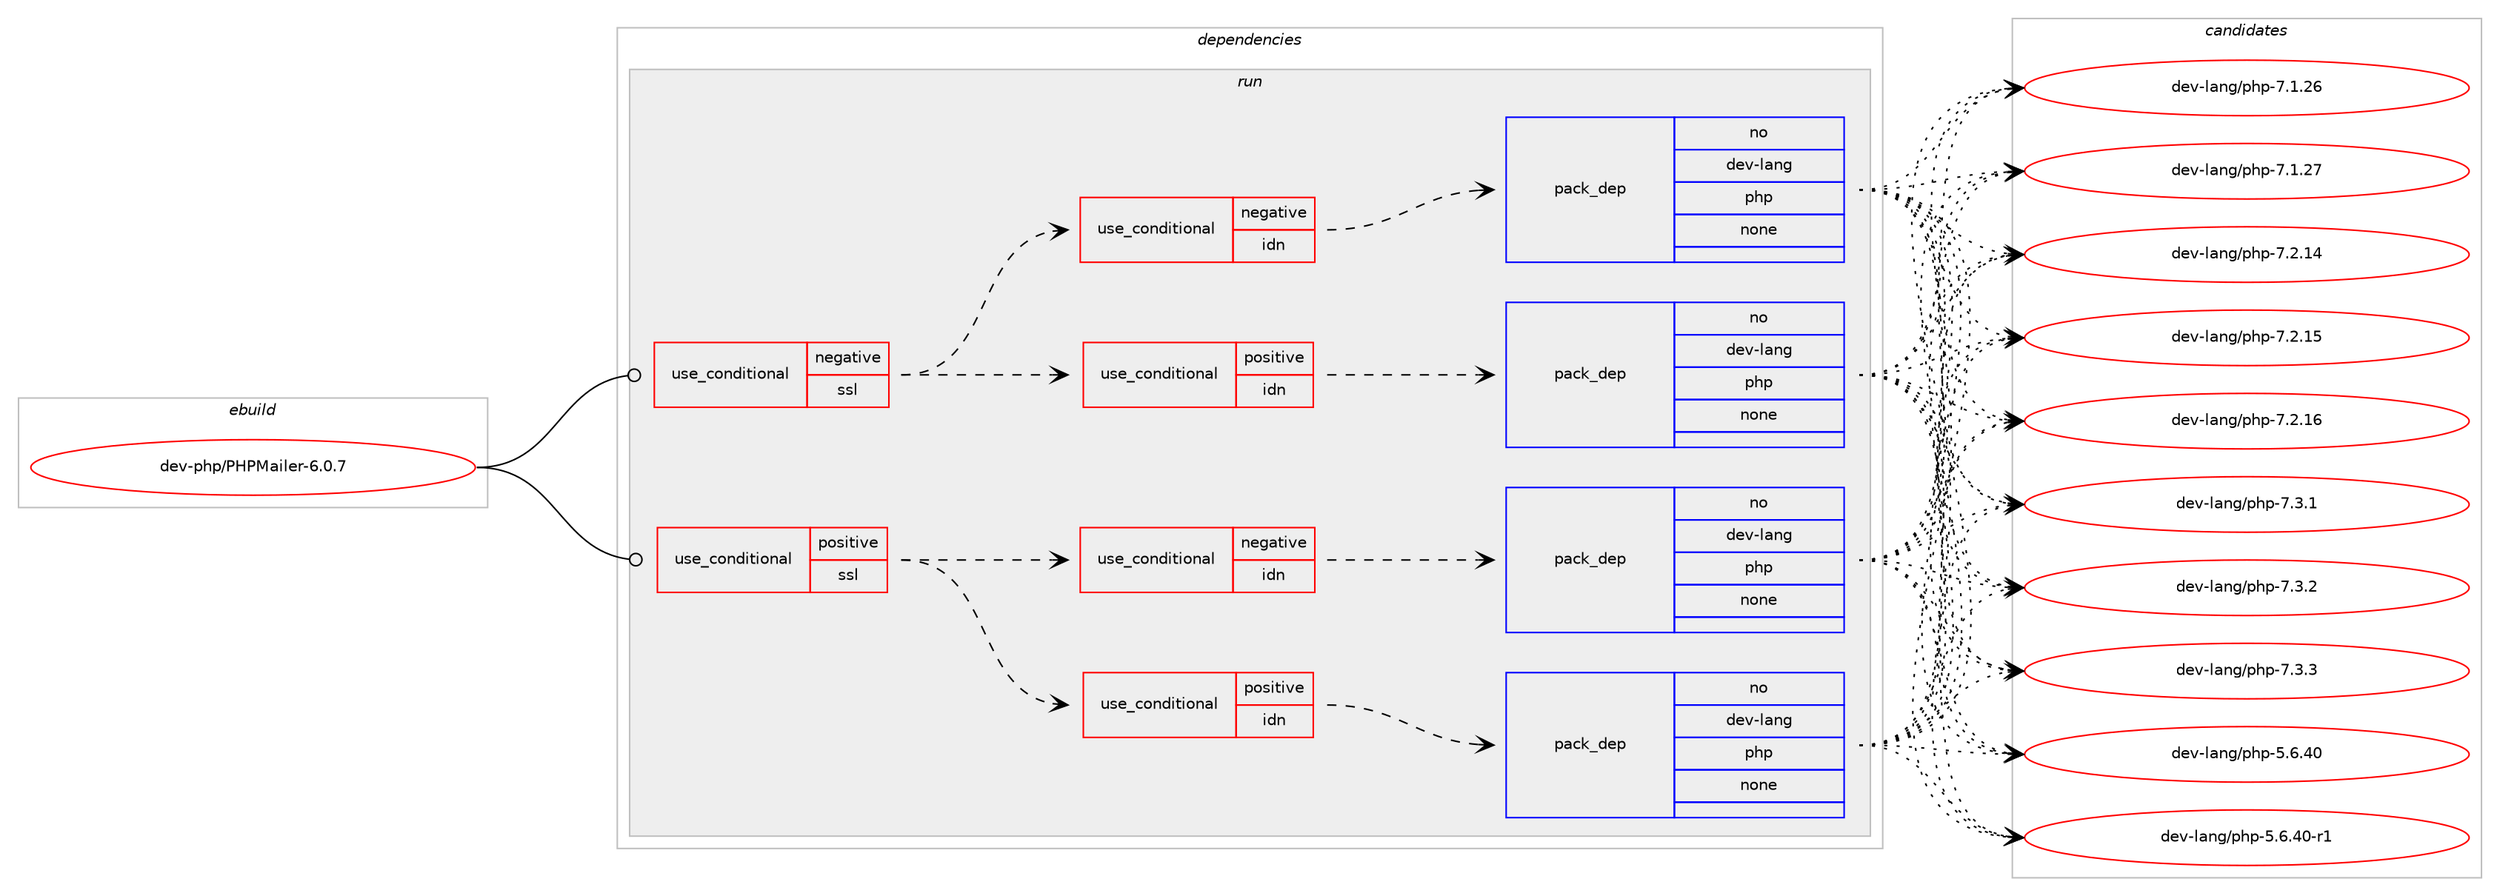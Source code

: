 digraph prolog {

# *************
# Graph options
# *************

newrank=true;
concentrate=true;
compound=true;
graph [rankdir=LR,fontname=Helvetica,fontsize=10,ranksep=1.5];#, ranksep=2.5, nodesep=0.2];
edge  [arrowhead=vee];
node  [fontname=Helvetica,fontsize=10];

# **********
# The ebuild
# **********

subgraph cluster_leftcol {
color=gray;
rank=same;
label=<<i>ebuild</i>>;
id [label="dev-php/PHPMailer-6.0.7", color=red, width=4, href="../dev-php/PHPMailer-6.0.7.svg"];
}

# ****************
# The dependencies
# ****************

subgraph cluster_midcol {
color=gray;
label=<<i>dependencies</i>>;
subgraph cluster_compile {
fillcolor="#eeeeee";
style=filled;
label=<<i>compile</i>>;
}
subgraph cluster_compileandrun {
fillcolor="#eeeeee";
style=filled;
label=<<i>compile and run</i>>;
}
subgraph cluster_run {
fillcolor="#eeeeee";
style=filled;
label=<<i>run</i>>;
subgraph cond369276 {
dependency1392653 [label=<<TABLE BORDER="0" CELLBORDER="1" CELLSPACING="0" CELLPADDING="4"><TR><TD ROWSPAN="3" CELLPADDING="10">use_conditional</TD></TR><TR><TD>negative</TD></TR><TR><TD>ssl</TD></TR></TABLE>>, shape=none, color=red];
subgraph cond369277 {
dependency1392654 [label=<<TABLE BORDER="0" CELLBORDER="1" CELLSPACING="0" CELLPADDING="4"><TR><TD ROWSPAN="3" CELLPADDING="10">use_conditional</TD></TR><TR><TD>positive</TD></TR><TR><TD>idn</TD></TR></TABLE>>, shape=none, color=red];
subgraph pack1000310 {
dependency1392655 [label=<<TABLE BORDER="0" CELLBORDER="1" CELLSPACING="0" CELLPADDING="4" WIDTH="220"><TR><TD ROWSPAN="6" CELLPADDING="30">pack_dep</TD></TR><TR><TD WIDTH="110">no</TD></TR><TR><TD>dev-lang</TD></TR><TR><TD>php</TD></TR><TR><TD>none</TD></TR><TR><TD></TD></TR></TABLE>>, shape=none, color=blue];
}
dependency1392654:e -> dependency1392655:w [weight=20,style="dashed",arrowhead="vee"];
}
dependency1392653:e -> dependency1392654:w [weight=20,style="dashed",arrowhead="vee"];
subgraph cond369278 {
dependency1392656 [label=<<TABLE BORDER="0" CELLBORDER="1" CELLSPACING="0" CELLPADDING="4"><TR><TD ROWSPAN="3" CELLPADDING="10">use_conditional</TD></TR><TR><TD>negative</TD></TR><TR><TD>idn</TD></TR></TABLE>>, shape=none, color=red];
subgraph pack1000311 {
dependency1392657 [label=<<TABLE BORDER="0" CELLBORDER="1" CELLSPACING="0" CELLPADDING="4" WIDTH="220"><TR><TD ROWSPAN="6" CELLPADDING="30">pack_dep</TD></TR><TR><TD WIDTH="110">no</TD></TR><TR><TD>dev-lang</TD></TR><TR><TD>php</TD></TR><TR><TD>none</TD></TR><TR><TD></TD></TR></TABLE>>, shape=none, color=blue];
}
dependency1392656:e -> dependency1392657:w [weight=20,style="dashed",arrowhead="vee"];
}
dependency1392653:e -> dependency1392656:w [weight=20,style="dashed",arrowhead="vee"];
}
id:e -> dependency1392653:w [weight=20,style="solid",arrowhead="odot"];
subgraph cond369279 {
dependency1392658 [label=<<TABLE BORDER="0" CELLBORDER="1" CELLSPACING="0" CELLPADDING="4"><TR><TD ROWSPAN="3" CELLPADDING="10">use_conditional</TD></TR><TR><TD>positive</TD></TR><TR><TD>ssl</TD></TR></TABLE>>, shape=none, color=red];
subgraph cond369280 {
dependency1392659 [label=<<TABLE BORDER="0" CELLBORDER="1" CELLSPACING="0" CELLPADDING="4"><TR><TD ROWSPAN="3" CELLPADDING="10">use_conditional</TD></TR><TR><TD>positive</TD></TR><TR><TD>idn</TD></TR></TABLE>>, shape=none, color=red];
subgraph pack1000312 {
dependency1392660 [label=<<TABLE BORDER="0" CELLBORDER="1" CELLSPACING="0" CELLPADDING="4" WIDTH="220"><TR><TD ROWSPAN="6" CELLPADDING="30">pack_dep</TD></TR><TR><TD WIDTH="110">no</TD></TR><TR><TD>dev-lang</TD></TR><TR><TD>php</TD></TR><TR><TD>none</TD></TR><TR><TD></TD></TR></TABLE>>, shape=none, color=blue];
}
dependency1392659:e -> dependency1392660:w [weight=20,style="dashed",arrowhead="vee"];
}
dependency1392658:e -> dependency1392659:w [weight=20,style="dashed",arrowhead="vee"];
subgraph cond369281 {
dependency1392661 [label=<<TABLE BORDER="0" CELLBORDER="1" CELLSPACING="0" CELLPADDING="4"><TR><TD ROWSPAN="3" CELLPADDING="10">use_conditional</TD></TR><TR><TD>negative</TD></TR><TR><TD>idn</TD></TR></TABLE>>, shape=none, color=red];
subgraph pack1000313 {
dependency1392662 [label=<<TABLE BORDER="0" CELLBORDER="1" CELLSPACING="0" CELLPADDING="4" WIDTH="220"><TR><TD ROWSPAN="6" CELLPADDING="30">pack_dep</TD></TR><TR><TD WIDTH="110">no</TD></TR><TR><TD>dev-lang</TD></TR><TR><TD>php</TD></TR><TR><TD>none</TD></TR><TR><TD></TD></TR></TABLE>>, shape=none, color=blue];
}
dependency1392661:e -> dependency1392662:w [weight=20,style="dashed",arrowhead="vee"];
}
dependency1392658:e -> dependency1392661:w [weight=20,style="dashed",arrowhead="vee"];
}
id:e -> dependency1392658:w [weight=20,style="solid",arrowhead="odot"];
}
}

# **************
# The candidates
# **************

subgraph cluster_choices {
rank=same;
color=gray;
label=<<i>candidates</i>>;

subgraph choice1000310 {
color=black;
nodesep=1;
choice10010111845108971101034711210411245534654465248 [label="dev-lang/php-5.6.40", color=red, width=4,href="../dev-lang/php-5.6.40.svg"];
choice100101118451089711010347112104112455346544652484511449 [label="dev-lang/php-5.6.40-r1", color=red, width=4,href="../dev-lang/php-5.6.40-r1.svg"];
choice10010111845108971101034711210411245554649465054 [label="dev-lang/php-7.1.26", color=red, width=4,href="../dev-lang/php-7.1.26.svg"];
choice10010111845108971101034711210411245554649465055 [label="dev-lang/php-7.1.27", color=red, width=4,href="../dev-lang/php-7.1.27.svg"];
choice10010111845108971101034711210411245554650464952 [label="dev-lang/php-7.2.14", color=red, width=4,href="../dev-lang/php-7.2.14.svg"];
choice10010111845108971101034711210411245554650464953 [label="dev-lang/php-7.2.15", color=red, width=4,href="../dev-lang/php-7.2.15.svg"];
choice10010111845108971101034711210411245554650464954 [label="dev-lang/php-7.2.16", color=red, width=4,href="../dev-lang/php-7.2.16.svg"];
choice100101118451089711010347112104112455546514649 [label="dev-lang/php-7.3.1", color=red, width=4,href="../dev-lang/php-7.3.1.svg"];
choice100101118451089711010347112104112455546514650 [label="dev-lang/php-7.3.2", color=red, width=4,href="../dev-lang/php-7.3.2.svg"];
choice100101118451089711010347112104112455546514651 [label="dev-lang/php-7.3.3", color=red, width=4,href="../dev-lang/php-7.3.3.svg"];
dependency1392655:e -> choice10010111845108971101034711210411245534654465248:w [style=dotted,weight="100"];
dependency1392655:e -> choice100101118451089711010347112104112455346544652484511449:w [style=dotted,weight="100"];
dependency1392655:e -> choice10010111845108971101034711210411245554649465054:w [style=dotted,weight="100"];
dependency1392655:e -> choice10010111845108971101034711210411245554649465055:w [style=dotted,weight="100"];
dependency1392655:e -> choice10010111845108971101034711210411245554650464952:w [style=dotted,weight="100"];
dependency1392655:e -> choice10010111845108971101034711210411245554650464953:w [style=dotted,weight="100"];
dependency1392655:e -> choice10010111845108971101034711210411245554650464954:w [style=dotted,weight="100"];
dependency1392655:e -> choice100101118451089711010347112104112455546514649:w [style=dotted,weight="100"];
dependency1392655:e -> choice100101118451089711010347112104112455546514650:w [style=dotted,weight="100"];
dependency1392655:e -> choice100101118451089711010347112104112455546514651:w [style=dotted,weight="100"];
}
subgraph choice1000311 {
color=black;
nodesep=1;
choice10010111845108971101034711210411245534654465248 [label="dev-lang/php-5.6.40", color=red, width=4,href="../dev-lang/php-5.6.40.svg"];
choice100101118451089711010347112104112455346544652484511449 [label="dev-lang/php-5.6.40-r1", color=red, width=4,href="../dev-lang/php-5.6.40-r1.svg"];
choice10010111845108971101034711210411245554649465054 [label="dev-lang/php-7.1.26", color=red, width=4,href="../dev-lang/php-7.1.26.svg"];
choice10010111845108971101034711210411245554649465055 [label="dev-lang/php-7.1.27", color=red, width=4,href="../dev-lang/php-7.1.27.svg"];
choice10010111845108971101034711210411245554650464952 [label="dev-lang/php-7.2.14", color=red, width=4,href="../dev-lang/php-7.2.14.svg"];
choice10010111845108971101034711210411245554650464953 [label="dev-lang/php-7.2.15", color=red, width=4,href="../dev-lang/php-7.2.15.svg"];
choice10010111845108971101034711210411245554650464954 [label="dev-lang/php-7.2.16", color=red, width=4,href="../dev-lang/php-7.2.16.svg"];
choice100101118451089711010347112104112455546514649 [label="dev-lang/php-7.3.1", color=red, width=4,href="../dev-lang/php-7.3.1.svg"];
choice100101118451089711010347112104112455546514650 [label="dev-lang/php-7.3.2", color=red, width=4,href="../dev-lang/php-7.3.2.svg"];
choice100101118451089711010347112104112455546514651 [label="dev-lang/php-7.3.3", color=red, width=4,href="../dev-lang/php-7.3.3.svg"];
dependency1392657:e -> choice10010111845108971101034711210411245534654465248:w [style=dotted,weight="100"];
dependency1392657:e -> choice100101118451089711010347112104112455346544652484511449:w [style=dotted,weight="100"];
dependency1392657:e -> choice10010111845108971101034711210411245554649465054:w [style=dotted,weight="100"];
dependency1392657:e -> choice10010111845108971101034711210411245554649465055:w [style=dotted,weight="100"];
dependency1392657:e -> choice10010111845108971101034711210411245554650464952:w [style=dotted,weight="100"];
dependency1392657:e -> choice10010111845108971101034711210411245554650464953:w [style=dotted,weight="100"];
dependency1392657:e -> choice10010111845108971101034711210411245554650464954:w [style=dotted,weight="100"];
dependency1392657:e -> choice100101118451089711010347112104112455546514649:w [style=dotted,weight="100"];
dependency1392657:e -> choice100101118451089711010347112104112455546514650:w [style=dotted,weight="100"];
dependency1392657:e -> choice100101118451089711010347112104112455546514651:w [style=dotted,weight="100"];
}
subgraph choice1000312 {
color=black;
nodesep=1;
choice10010111845108971101034711210411245534654465248 [label="dev-lang/php-5.6.40", color=red, width=4,href="../dev-lang/php-5.6.40.svg"];
choice100101118451089711010347112104112455346544652484511449 [label="dev-lang/php-5.6.40-r1", color=red, width=4,href="../dev-lang/php-5.6.40-r1.svg"];
choice10010111845108971101034711210411245554649465054 [label="dev-lang/php-7.1.26", color=red, width=4,href="../dev-lang/php-7.1.26.svg"];
choice10010111845108971101034711210411245554649465055 [label="dev-lang/php-7.1.27", color=red, width=4,href="../dev-lang/php-7.1.27.svg"];
choice10010111845108971101034711210411245554650464952 [label="dev-lang/php-7.2.14", color=red, width=4,href="../dev-lang/php-7.2.14.svg"];
choice10010111845108971101034711210411245554650464953 [label="dev-lang/php-7.2.15", color=red, width=4,href="../dev-lang/php-7.2.15.svg"];
choice10010111845108971101034711210411245554650464954 [label="dev-lang/php-7.2.16", color=red, width=4,href="../dev-lang/php-7.2.16.svg"];
choice100101118451089711010347112104112455546514649 [label="dev-lang/php-7.3.1", color=red, width=4,href="../dev-lang/php-7.3.1.svg"];
choice100101118451089711010347112104112455546514650 [label="dev-lang/php-7.3.2", color=red, width=4,href="../dev-lang/php-7.3.2.svg"];
choice100101118451089711010347112104112455546514651 [label="dev-lang/php-7.3.3", color=red, width=4,href="../dev-lang/php-7.3.3.svg"];
dependency1392660:e -> choice10010111845108971101034711210411245534654465248:w [style=dotted,weight="100"];
dependency1392660:e -> choice100101118451089711010347112104112455346544652484511449:w [style=dotted,weight="100"];
dependency1392660:e -> choice10010111845108971101034711210411245554649465054:w [style=dotted,weight="100"];
dependency1392660:e -> choice10010111845108971101034711210411245554649465055:w [style=dotted,weight="100"];
dependency1392660:e -> choice10010111845108971101034711210411245554650464952:w [style=dotted,weight="100"];
dependency1392660:e -> choice10010111845108971101034711210411245554650464953:w [style=dotted,weight="100"];
dependency1392660:e -> choice10010111845108971101034711210411245554650464954:w [style=dotted,weight="100"];
dependency1392660:e -> choice100101118451089711010347112104112455546514649:w [style=dotted,weight="100"];
dependency1392660:e -> choice100101118451089711010347112104112455546514650:w [style=dotted,weight="100"];
dependency1392660:e -> choice100101118451089711010347112104112455546514651:w [style=dotted,weight="100"];
}
subgraph choice1000313 {
color=black;
nodesep=1;
choice10010111845108971101034711210411245534654465248 [label="dev-lang/php-5.6.40", color=red, width=4,href="../dev-lang/php-5.6.40.svg"];
choice100101118451089711010347112104112455346544652484511449 [label="dev-lang/php-5.6.40-r1", color=red, width=4,href="../dev-lang/php-5.6.40-r1.svg"];
choice10010111845108971101034711210411245554649465054 [label="dev-lang/php-7.1.26", color=red, width=4,href="../dev-lang/php-7.1.26.svg"];
choice10010111845108971101034711210411245554649465055 [label="dev-lang/php-7.1.27", color=red, width=4,href="../dev-lang/php-7.1.27.svg"];
choice10010111845108971101034711210411245554650464952 [label="dev-lang/php-7.2.14", color=red, width=4,href="../dev-lang/php-7.2.14.svg"];
choice10010111845108971101034711210411245554650464953 [label="dev-lang/php-7.2.15", color=red, width=4,href="../dev-lang/php-7.2.15.svg"];
choice10010111845108971101034711210411245554650464954 [label="dev-lang/php-7.2.16", color=red, width=4,href="../dev-lang/php-7.2.16.svg"];
choice100101118451089711010347112104112455546514649 [label="dev-lang/php-7.3.1", color=red, width=4,href="../dev-lang/php-7.3.1.svg"];
choice100101118451089711010347112104112455546514650 [label="dev-lang/php-7.3.2", color=red, width=4,href="../dev-lang/php-7.3.2.svg"];
choice100101118451089711010347112104112455546514651 [label="dev-lang/php-7.3.3", color=red, width=4,href="../dev-lang/php-7.3.3.svg"];
dependency1392662:e -> choice10010111845108971101034711210411245534654465248:w [style=dotted,weight="100"];
dependency1392662:e -> choice100101118451089711010347112104112455346544652484511449:w [style=dotted,weight="100"];
dependency1392662:e -> choice10010111845108971101034711210411245554649465054:w [style=dotted,weight="100"];
dependency1392662:e -> choice10010111845108971101034711210411245554649465055:w [style=dotted,weight="100"];
dependency1392662:e -> choice10010111845108971101034711210411245554650464952:w [style=dotted,weight="100"];
dependency1392662:e -> choice10010111845108971101034711210411245554650464953:w [style=dotted,weight="100"];
dependency1392662:e -> choice10010111845108971101034711210411245554650464954:w [style=dotted,weight="100"];
dependency1392662:e -> choice100101118451089711010347112104112455546514649:w [style=dotted,weight="100"];
dependency1392662:e -> choice100101118451089711010347112104112455546514650:w [style=dotted,weight="100"];
dependency1392662:e -> choice100101118451089711010347112104112455546514651:w [style=dotted,weight="100"];
}
}

}
